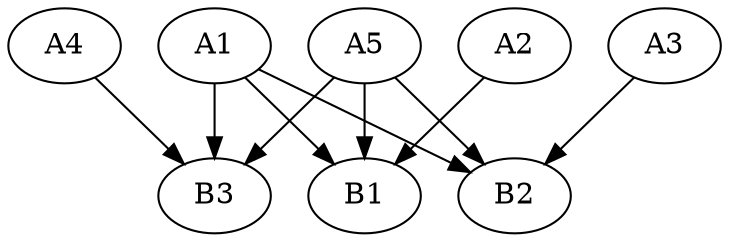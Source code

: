 digraph {
    A1 -> B1;
    A1 -> B2;
    A1 -> B3;
    A2 -> B1;
    A3 -> B2;
    A4 -> B3;
    A5 -> B1;
    A5 -> B2;
    A5 -> B3;
}
